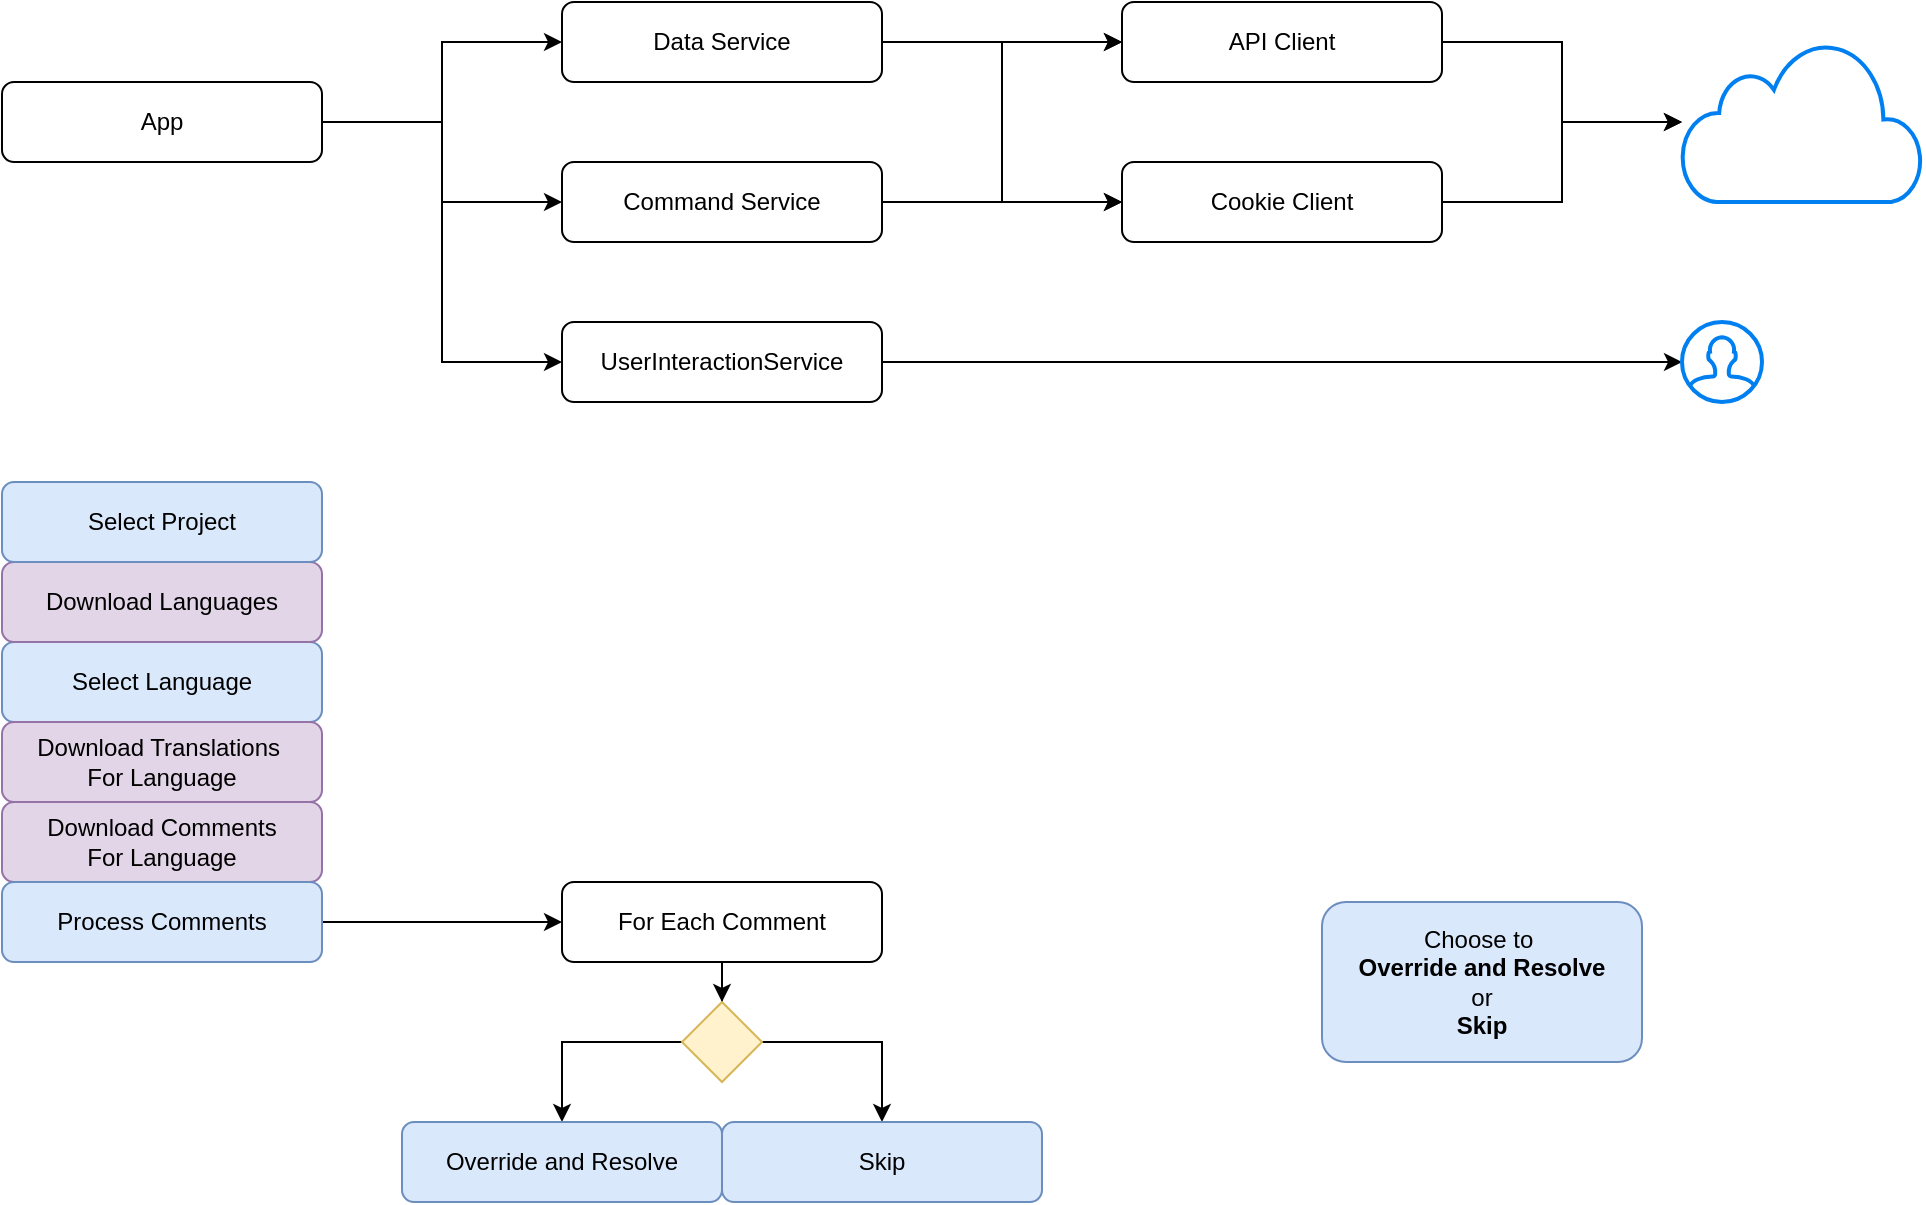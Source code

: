 <mxfile version="24.7.17">
  <diagram name="Page-1" id="nr4oMn6VykqhR-BPOazy">
    <mxGraphModel dx="1714" dy="924" grid="1" gridSize="10" guides="1" tooltips="1" connect="1" arrows="1" fold="1" page="0" pageScale="1" pageWidth="827" pageHeight="1169" math="0" shadow="0">
      <root>
        <mxCell id="0" />
        <mxCell id="1" parent="0" />
        <mxCell id="qcgO1Tnu2QnyvOCILDJd-19" style="edgeStyle=orthogonalEdgeStyle;rounded=0;orthogonalLoop=1;jettySize=auto;html=1;exitX=1;exitY=0.5;exitDx=0;exitDy=0;" edge="1" parent="1" source="qcgO1Tnu2QnyvOCILDJd-2" target="qcgO1Tnu2QnyvOCILDJd-18">
          <mxGeometry relative="1" as="geometry" />
        </mxCell>
        <mxCell id="qcgO1Tnu2QnyvOCILDJd-2" value="API Client" style="rounded=1;whiteSpace=wrap;html=1;" vertex="1" parent="1">
          <mxGeometry x="160" y="120" width="160" height="40" as="geometry" />
        </mxCell>
        <mxCell id="qcgO1Tnu2QnyvOCILDJd-20" style="edgeStyle=orthogonalEdgeStyle;rounded=0;orthogonalLoop=1;jettySize=auto;html=1;exitX=1;exitY=0.5;exitDx=0;exitDy=0;" edge="1" parent="1" source="qcgO1Tnu2QnyvOCILDJd-3" target="qcgO1Tnu2QnyvOCILDJd-18">
          <mxGeometry relative="1" as="geometry" />
        </mxCell>
        <mxCell id="qcgO1Tnu2QnyvOCILDJd-3" value="Cookie Client" style="rounded=1;whiteSpace=wrap;html=1;" vertex="1" parent="1">
          <mxGeometry x="160" y="200" width="160" height="40" as="geometry" />
        </mxCell>
        <mxCell id="qcgO1Tnu2QnyvOCILDJd-6" style="edgeStyle=orthogonalEdgeStyle;rounded=0;orthogonalLoop=1;jettySize=auto;html=1;exitX=1;exitY=0.5;exitDx=0;exitDy=0;entryX=0;entryY=0.5;entryDx=0;entryDy=0;" edge="1" parent="1" source="qcgO1Tnu2QnyvOCILDJd-5" target="qcgO1Tnu2QnyvOCILDJd-2">
          <mxGeometry relative="1" as="geometry" />
        </mxCell>
        <mxCell id="qcgO1Tnu2QnyvOCILDJd-7" style="edgeStyle=orthogonalEdgeStyle;rounded=0;orthogonalLoop=1;jettySize=auto;html=1;exitX=1;exitY=0.5;exitDx=0;exitDy=0;entryX=0;entryY=0.5;entryDx=0;entryDy=0;" edge="1" parent="1" source="qcgO1Tnu2QnyvOCILDJd-5" target="qcgO1Tnu2QnyvOCILDJd-3">
          <mxGeometry relative="1" as="geometry" />
        </mxCell>
        <mxCell id="qcgO1Tnu2QnyvOCILDJd-5" value="Data Service" style="rounded=1;whiteSpace=wrap;html=1;" vertex="1" parent="1">
          <mxGeometry x="-120" y="120" width="160" height="40" as="geometry" />
        </mxCell>
        <mxCell id="qcgO1Tnu2QnyvOCILDJd-9" style="edgeStyle=orthogonalEdgeStyle;rounded=0;orthogonalLoop=1;jettySize=auto;html=1;exitX=1;exitY=0.5;exitDx=0;exitDy=0;" edge="1" parent="1" source="qcgO1Tnu2QnyvOCILDJd-8" target="qcgO1Tnu2QnyvOCILDJd-3">
          <mxGeometry relative="1" as="geometry" />
        </mxCell>
        <mxCell id="qcgO1Tnu2QnyvOCILDJd-10" style="edgeStyle=orthogonalEdgeStyle;rounded=0;orthogonalLoop=1;jettySize=auto;html=1;exitX=1;exitY=0.5;exitDx=0;exitDy=0;entryX=0;entryY=0.5;entryDx=0;entryDy=0;" edge="1" parent="1" source="qcgO1Tnu2QnyvOCILDJd-8" target="qcgO1Tnu2QnyvOCILDJd-2">
          <mxGeometry relative="1" as="geometry" />
        </mxCell>
        <mxCell id="qcgO1Tnu2QnyvOCILDJd-8" value="Command Service" style="rounded=1;whiteSpace=wrap;html=1;" vertex="1" parent="1">
          <mxGeometry x="-120" y="200" width="160" height="40" as="geometry" />
        </mxCell>
        <mxCell id="qcgO1Tnu2QnyvOCILDJd-12" style="edgeStyle=orthogonalEdgeStyle;rounded=0;orthogonalLoop=1;jettySize=auto;html=1;exitX=1;exitY=0.5;exitDx=0;exitDy=0;entryX=0;entryY=0.5;entryDx=0;entryDy=0;" edge="1" parent="1" source="qcgO1Tnu2QnyvOCILDJd-11" target="qcgO1Tnu2QnyvOCILDJd-5">
          <mxGeometry relative="1" as="geometry" />
        </mxCell>
        <mxCell id="qcgO1Tnu2QnyvOCILDJd-13" style="edgeStyle=orthogonalEdgeStyle;rounded=0;orthogonalLoop=1;jettySize=auto;html=1;exitX=1;exitY=0.5;exitDx=0;exitDy=0;entryX=0;entryY=0.5;entryDx=0;entryDy=0;" edge="1" parent="1" source="qcgO1Tnu2QnyvOCILDJd-11" target="qcgO1Tnu2QnyvOCILDJd-8">
          <mxGeometry relative="1" as="geometry" />
        </mxCell>
        <mxCell id="qcgO1Tnu2QnyvOCILDJd-15" style="edgeStyle=orthogonalEdgeStyle;rounded=0;orthogonalLoop=1;jettySize=auto;html=1;exitX=1;exitY=0.5;exitDx=0;exitDy=0;entryX=0;entryY=0.5;entryDx=0;entryDy=0;" edge="1" parent="1" source="qcgO1Tnu2QnyvOCILDJd-11" target="qcgO1Tnu2QnyvOCILDJd-14">
          <mxGeometry relative="1" as="geometry" />
        </mxCell>
        <mxCell id="qcgO1Tnu2QnyvOCILDJd-11" value="App" style="rounded=1;whiteSpace=wrap;html=1;" vertex="1" parent="1">
          <mxGeometry x="-400" y="160" width="160" height="40" as="geometry" />
        </mxCell>
        <mxCell id="qcgO1Tnu2QnyvOCILDJd-17" style="edgeStyle=orthogonalEdgeStyle;rounded=0;orthogonalLoop=1;jettySize=auto;html=1;exitX=1;exitY=0.5;exitDx=0;exitDy=0;" edge="1" parent="1" source="qcgO1Tnu2QnyvOCILDJd-14" target="qcgO1Tnu2QnyvOCILDJd-16">
          <mxGeometry relative="1" as="geometry" />
        </mxCell>
        <mxCell id="qcgO1Tnu2QnyvOCILDJd-14" value="UserInteractionService" style="rounded=1;whiteSpace=wrap;html=1;" vertex="1" parent="1">
          <mxGeometry x="-120" y="280" width="160" height="40" as="geometry" />
        </mxCell>
        <mxCell id="qcgO1Tnu2QnyvOCILDJd-16" value="" style="html=1;verticalLabelPosition=bottom;align=center;labelBackgroundColor=#ffffff;verticalAlign=top;strokeWidth=2;strokeColor=#0080F0;shadow=0;dashed=0;shape=mxgraph.ios7.icons.user;" vertex="1" parent="1">
          <mxGeometry x="440" y="280" width="40" height="40" as="geometry" />
        </mxCell>
        <mxCell id="qcgO1Tnu2QnyvOCILDJd-18" value="" style="html=1;verticalLabelPosition=bottom;align=center;labelBackgroundColor=#ffffff;verticalAlign=top;strokeWidth=2;strokeColor=#0080F0;shadow=0;dashed=0;shape=mxgraph.ios7.icons.cloud;" vertex="1" parent="1">
          <mxGeometry x="440" y="140" width="120" height="80" as="geometry" />
        </mxCell>
        <mxCell id="qcgO1Tnu2QnyvOCILDJd-21" value="Select Langua&lt;span style=&quot;background-color: initial;&quot;&gt;ge&lt;/span&gt;" style="rounded=1;whiteSpace=wrap;html=1;fillColor=#dae8fc;strokeColor=#6c8ebf;" vertex="1" parent="1">
          <mxGeometry x="-400" y="440" width="160" height="40" as="geometry" />
        </mxCell>
        <mxCell id="qcgO1Tnu2QnyvOCILDJd-22" value="Download Translations&amp;nbsp;&lt;div&gt;For Language&lt;/div&gt;" style="rounded=1;whiteSpace=wrap;html=1;fillColor=#e1d5e7;strokeColor=#9673a6;" vertex="1" parent="1">
          <mxGeometry x="-400" y="480" width="160" height="40" as="geometry" />
        </mxCell>
        <mxCell id="qcgO1Tnu2QnyvOCILDJd-23" value="Download Comments&lt;div&gt;For Language&lt;/div&gt;" style="rounded=1;whiteSpace=wrap;html=1;fillColor=#e1d5e7;strokeColor=#9673a6;" vertex="1" parent="1">
          <mxGeometry x="-400" y="520" width="160" height="40" as="geometry" />
        </mxCell>
        <mxCell id="qcgO1Tnu2QnyvOCILDJd-36" style="edgeStyle=orthogonalEdgeStyle;rounded=0;orthogonalLoop=1;jettySize=auto;html=1;exitX=0.5;exitY=1;exitDx=0;exitDy=0;" edge="1" parent="1" source="qcgO1Tnu2QnyvOCILDJd-24" target="qcgO1Tnu2QnyvOCILDJd-32">
          <mxGeometry relative="1" as="geometry" />
        </mxCell>
        <mxCell id="qcgO1Tnu2QnyvOCILDJd-24" value="For Each Comment" style="rounded=1;whiteSpace=wrap;html=1;" vertex="1" parent="1">
          <mxGeometry x="-120" y="560" width="160" height="40" as="geometry" />
        </mxCell>
        <mxCell id="qcgO1Tnu2QnyvOCILDJd-25" value="Choose to&amp;nbsp;&lt;div&gt;&lt;b&gt;Override and Resolve&lt;/b&gt;&lt;/div&gt;&lt;div&gt;or&lt;/div&gt;&lt;div&gt;&lt;b&gt;Skip&lt;/b&gt;&lt;/div&gt;" style="rounded=1;whiteSpace=wrap;html=1;fillColor=#dae8fc;strokeColor=#6c8ebf;" vertex="1" parent="1">
          <mxGeometry x="260" y="570" width="160" height="80" as="geometry" />
        </mxCell>
        <mxCell id="qcgO1Tnu2QnyvOCILDJd-27" style="edgeStyle=orthogonalEdgeStyle;rounded=0;orthogonalLoop=1;jettySize=auto;html=1;exitX=1;exitY=0.5;exitDx=0;exitDy=0;" edge="1" parent="1" source="qcgO1Tnu2QnyvOCILDJd-26" target="qcgO1Tnu2QnyvOCILDJd-24">
          <mxGeometry relative="1" as="geometry" />
        </mxCell>
        <mxCell id="qcgO1Tnu2QnyvOCILDJd-26" value="Process Comments" style="rounded=1;whiteSpace=wrap;html=1;fillColor=#dae8fc;strokeColor=#6c8ebf;" vertex="1" parent="1">
          <mxGeometry x="-400" y="560" width="160" height="40" as="geometry" />
        </mxCell>
        <mxCell id="qcgO1Tnu2QnyvOCILDJd-31" value="Download Languages" style="rounded=1;whiteSpace=wrap;html=1;fillColor=#e1d5e7;strokeColor=#9673a6;" vertex="1" parent="1">
          <mxGeometry x="-400" y="400" width="160" height="40" as="geometry" />
        </mxCell>
        <mxCell id="qcgO1Tnu2QnyvOCILDJd-37" style="edgeStyle=orthogonalEdgeStyle;rounded=0;orthogonalLoop=1;jettySize=auto;html=1;exitX=0;exitY=0.5;exitDx=0;exitDy=0;" edge="1" parent="1" source="qcgO1Tnu2QnyvOCILDJd-32" target="qcgO1Tnu2QnyvOCILDJd-34">
          <mxGeometry relative="1" as="geometry" />
        </mxCell>
        <mxCell id="qcgO1Tnu2QnyvOCILDJd-38" style="edgeStyle=orthogonalEdgeStyle;rounded=0;orthogonalLoop=1;jettySize=auto;html=1;exitX=1;exitY=0.5;exitDx=0;exitDy=0;" edge="1" parent="1" source="qcgO1Tnu2QnyvOCILDJd-32" target="qcgO1Tnu2QnyvOCILDJd-33">
          <mxGeometry relative="1" as="geometry" />
        </mxCell>
        <mxCell id="qcgO1Tnu2QnyvOCILDJd-32" value="" style="rhombus;whiteSpace=wrap;html=1;fillColor=#fff2cc;strokeColor=#d6b656;" vertex="1" parent="1">
          <mxGeometry x="-60" y="620" width="40" height="40" as="geometry" />
        </mxCell>
        <mxCell id="qcgO1Tnu2QnyvOCILDJd-33" value="Skip" style="rounded=1;whiteSpace=wrap;html=1;fillColor=#dae8fc;strokeColor=#6c8ebf;" vertex="1" parent="1">
          <mxGeometry x="-40" y="680" width="160" height="40" as="geometry" />
        </mxCell>
        <mxCell id="qcgO1Tnu2QnyvOCILDJd-34" value="Override and Resolve" style="rounded=1;whiteSpace=wrap;html=1;fillColor=#dae8fc;strokeColor=#6c8ebf;" vertex="1" parent="1">
          <mxGeometry x="-200" y="680" width="160" height="40" as="geometry" />
        </mxCell>
        <mxCell id="qcgO1Tnu2QnyvOCILDJd-39" value="Select Project" style="rounded=1;whiteSpace=wrap;html=1;fillColor=#dae8fc;strokeColor=#6c8ebf;" vertex="1" parent="1">
          <mxGeometry x="-400" y="360" width="160" height="40" as="geometry" />
        </mxCell>
      </root>
    </mxGraphModel>
  </diagram>
</mxfile>
